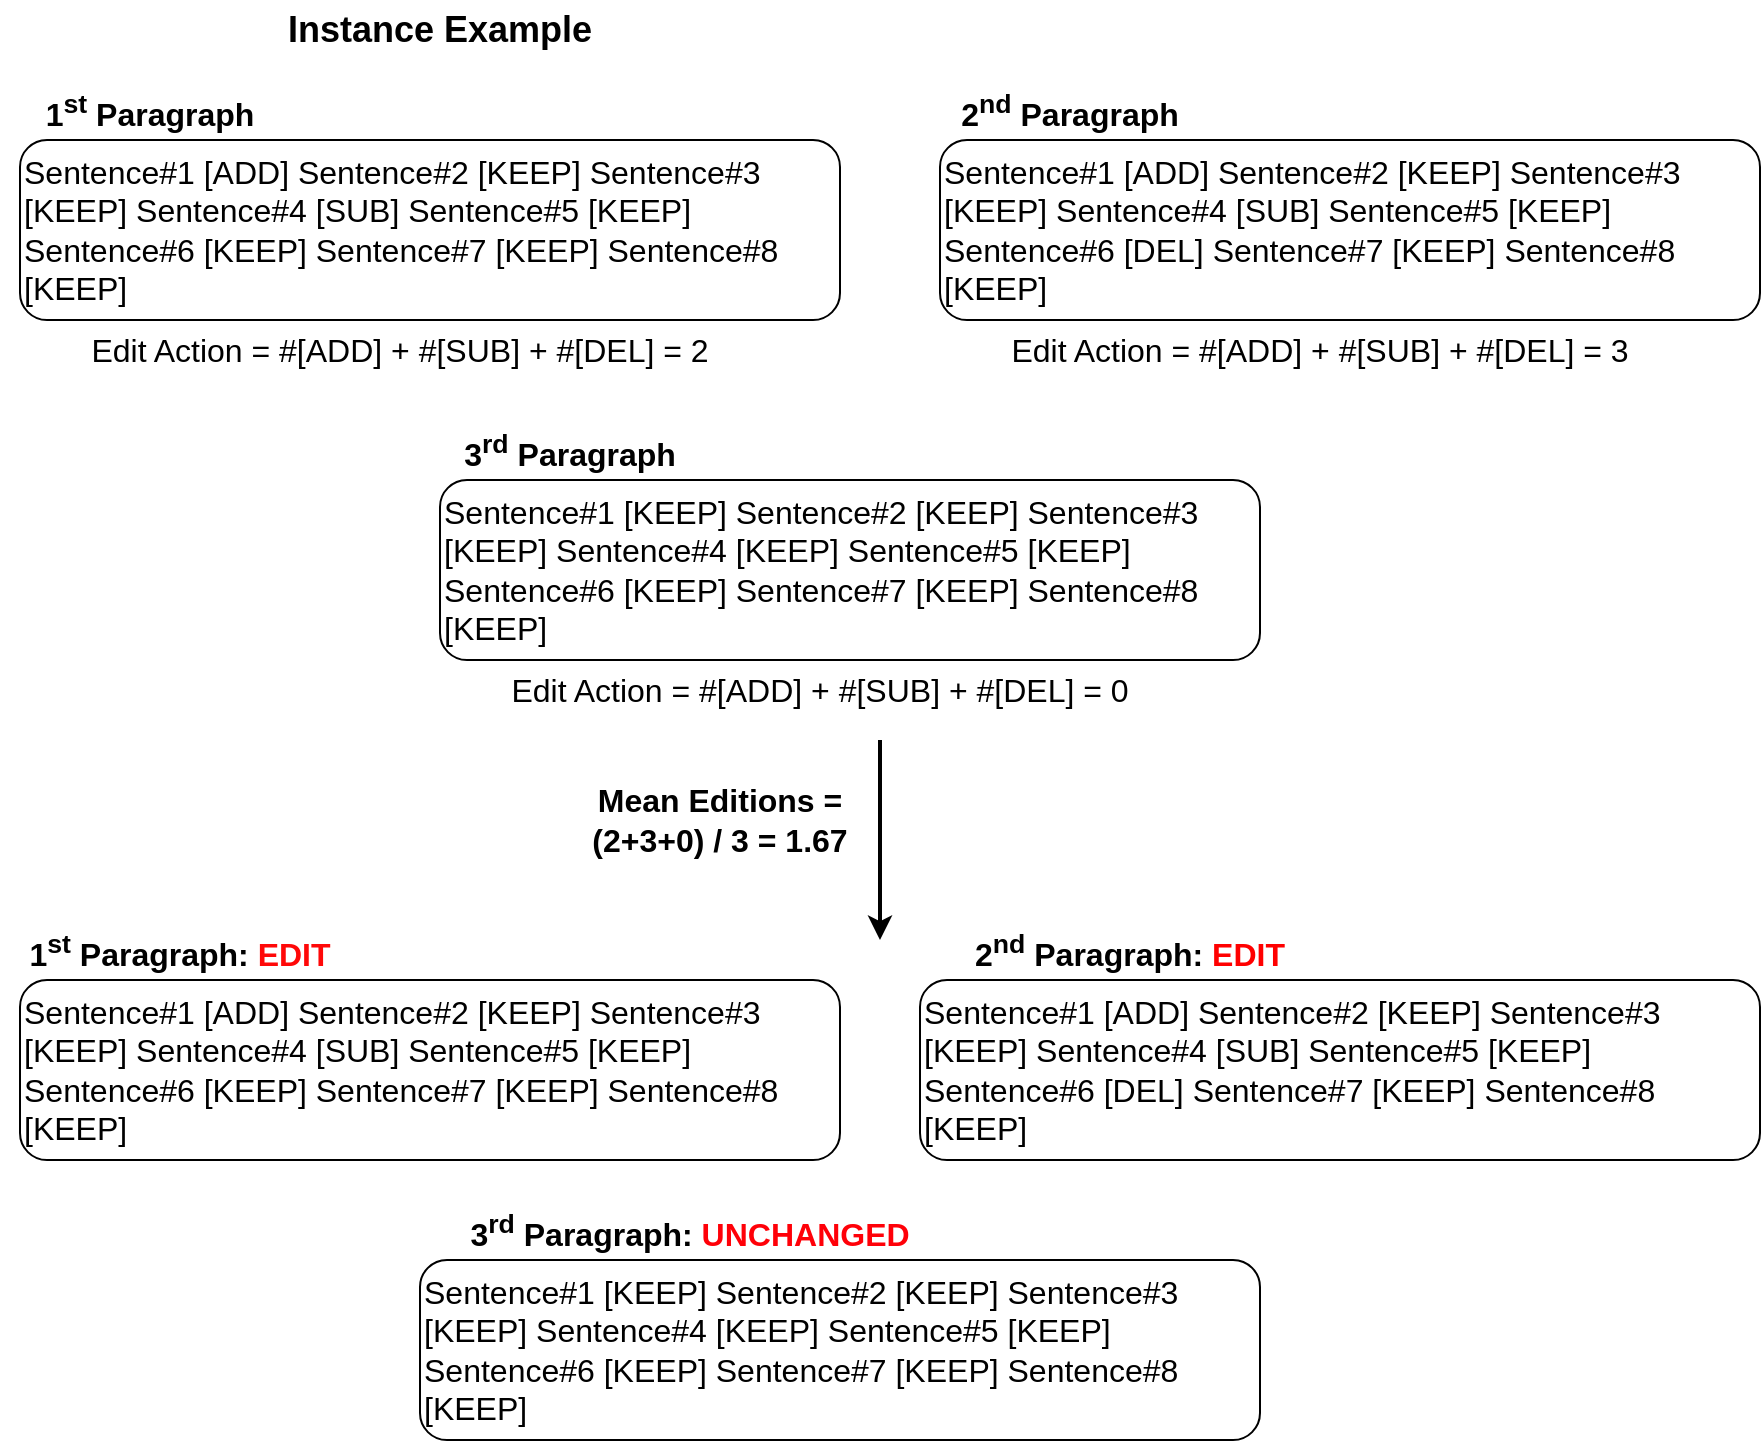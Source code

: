 <mxfile version="21.6.8" type="device">
  <diagram name="第 1 页" id="stVFPv9WS8sa22BEtzLD">
    <mxGraphModel dx="1194" dy="674" grid="1" gridSize="10" guides="1" tooltips="1" connect="1" arrows="1" fold="1" page="1" pageScale="1" pageWidth="827" pageHeight="1169" math="0" shadow="0">
      <root>
        <mxCell id="0" />
        <mxCell id="1" parent="0" />
        <mxCell id="sT1jp1uzM6etPeGNqzY1-1" value="&lt;font style=&quot;font-size: 16px;&quot;&gt;Sentence#1 [ADD] Sentence#2 [KEEP] Sentence#3 [KEEP] Sentence#4 [SUB] Sentence#5 [KEEP] Sentence#6 [KEEP] Sentence#7 [KEEP] Sentence#8 [KEEP]&lt;/font&gt;" style="rounded=1;whiteSpace=wrap;html=1;align=left;" parent="1" vertex="1">
          <mxGeometry x="170" y="190" width="410" height="90" as="geometry" />
        </mxCell>
        <mxCell id="sT1jp1uzM6etPeGNqzY1-2" value="&lt;font style=&quot;font-size: 16px;&quot;&gt;Edit Action = #[ADD] + #[SUB] + #[DEL] = 2&lt;/font&gt;" style="text;html=1;strokeColor=none;fillColor=none;align=center;verticalAlign=middle;whiteSpace=wrap;rounded=0;" parent="1" vertex="1">
          <mxGeometry x="200" y="280" width="320" height="30" as="geometry" />
        </mxCell>
        <mxCell id="sT1jp1uzM6etPeGNqzY1-3" value="&lt;font style=&quot;font-size: 16px;&quot;&gt;1&lt;sup&gt;st&lt;/sup&gt; Paragraph&lt;/font&gt;" style="text;html=1;strokeColor=none;fillColor=none;align=center;verticalAlign=middle;whiteSpace=wrap;rounded=0;fontStyle=1" parent="1" vertex="1">
          <mxGeometry x="170" y="160" width="130" height="30" as="geometry" />
        </mxCell>
        <mxCell id="sT1jp1uzM6etPeGNqzY1-4" value="&lt;font style=&quot;font-size: 18px;&quot;&gt;Instance Example&lt;/font&gt;" style="text;html=1;strokeColor=none;fillColor=none;align=center;verticalAlign=middle;whiteSpace=wrap;rounded=0;fontStyle=1" parent="1" vertex="1">
          <mxGeometry x="300" y="120" width="160" height="30" as="geometry" />
        </mxCell>
        <mxCell id="sT1jp1uzM6etPeGNqzY1-5" value="&lt;font style=&quot;font-size: 16px;&quot;&gt;Sentence#1 [ADD] Sentence#2 [KEEP] Sentence#3 [KEEP] Sentence#4 [SUB] Sentence#5 [KEEP] Sentence#6 [DEL] Sentence#7 [KEEP] Sentence#8 [KEEP]&lt;/font&gt;" style="rounded=1;whiteSpace=wrap;html=1;align=left;" parent="1" vertex="1">
          <mxGeometry x="630" y="190" width="410" height="90" as="geometry" />
        </mxCell>
        <mxCell id="sT1jp1uzM6etPeGNqzY1-6" value="&lt;font style=&quot;font-size: 16px;&quot;&gt;Edit Action = #[ADD] + #[SUB] + #[DEL] = 3&lt;/font&gt;" style="text;html=1;strokeColor=none;fillColor=none;align=center;verticalAlign=middle;whiteSpace=wrap;rounded=0;" parent="1" vertex="1">
          <mxGeometry x="660" y="280" width="320" height="30" as="geometry" />
        </mxCell>
        <mxCell id="sT1jp1uzM6etPeGNqzY1-7" value="&lt;font style=&quot;font-size: 16px;&quot;&gt;2&lt;sup&gt;nd&lt;/sup&gt; Paragraph&lt;/font&gt;" style="text;html=1;strokeColor=none;fillColor=none;align=center;verticalAlign=middle;whiteSpace=wrap;rounded=0;fontStyle=1" parent="1" vertex="1">
          <mxGeometry x="630" y="160" width="130" height="30" as="geometry" />
        </mxCell>
        <mxCell id="sT1jp1uzM6etPeGNqzY1-13" value="&lt;font style=&quot;font-size: 16px;&quot;&gt;Sentence#1 [KEEP] Sentence#2 [KEEP] Sentence#3 [KEEP] Sentence#4 [KEEP] Sentence#5 [KEEP] Sentence#6 [KEEP] Sentence#7 [KEEP] Sentence#8 [KEEP]&lt;/font&gt;" style="rounded=1;whiteSpace=wrap;html=1;align=left;" parent="1" vertex="1">
          <mxGeometry x="380" y="360" width="410" height="90" as="geometry" />
        </mxCell>
        <mxCell id="sT1jp1uzM6etPeGNqzY1-14" value="&lt;font style=&quot;font-size: 16px;&quot;&gt;Edit Action = #[ADD] + #[SUB] + #[DEL] = 0&lt;/font&gt;" style="text;html=1;strokeColor=none;fillColor=none;align=center;verticalAlign=middle;whiteSpace=wrap;rounded=0;" parent="1" vertex="1">
          <mxGeometry x="410" y="450" width="320" height="30" as="geometry" />
        </mxCell>
        <mxCell id="sT1jp1uzM6etPeGNqzY1-15" value="&lt;font style=&quot;font-size: 16px;&quot;&gt;3&lt;sup&gt;rd&lt;/sup&gt; Paragraph&lt;/font&gt;" style="text;html=1;strokeColor=none;fillColor=none;align=center;verticalAlign=middle;whiteSpace=wrap;rounded=0;fontStyle=1" parent="1" vertex="1">
          <mxGeometry x="380" y="330" width="130" height="30" as="geometry" />
        </mxCell>
        <mxCell id="sT1jp1uzM6etPeGNqzY1-17" value="&lt;font style=&quot;font-size: 16px;&quot;&gt;Mean Editions = &lt;br&gt;(2+3+0) / 3 = 1.67&lt;/font&gt;" style="text;html=1;strokeColor=none;fillColor=none;align=center;verticalAlign=middle;whiteSpace=wrap;rounded=0;fontStyle=1" parent="1" vertex="1">
          <mxGeometry x="420" y="520" width="200" height="20" as="geometry" />
        </mxCell>
        <mxCell id="sT1jp1uzM6etPeGNqzY1-18" value="&lt;font style=&quot;font-size: 16px;&quot;&gt;Sentence#1 [ADD] Sentence#2 [KEEP] Sentence#3 [KEEP] Sentence#4 [SUB] Sentence#5 [KEEP] Sentence#6 [KEEP] Sentence#7 [KEEP] Sentence#8 [KEEP]&lt;/font&gt;" style="rounded=1;whiteSpace=wrap;html=1;align=left;" parent="1" vertex="1">
          <mxGeometry x="170" y="610" width="410" height="90" as="geometry" />
        </mxCell>
        <mxCell id="sT1jp1uzM6etPeGNqzY1-19" value="&lt;font style=&quot;font-size: 16px;&quot;&gt;1&lt;sup&gt;st&lt;/sup&gt; Paragraph: &lt;font style=&quot;font-size: 16px;&quot; color=&quot;#ff0808&quot;&gt;EDIT&lt;/font&gt;&lt;/font&gt;" style="text;html=1;strokeColor=none;fillColor=none;align=center;verticalAlign=middle;whiteSpace=wrap;rounded=0;fontStyle=1" parent="1" vertex="1">
          <mxGeometry x="160" y="580" width="180" height="30" as="geometry" />
        </mxCell>
        <mxCell id="sT1jp1uzM6etPeGNqzY1-20" value="&lt;font style=&quot;font-size: 16px;&quot;&gt;Sentence#1 [ADD] Sentence#2 [KEEP] Sentence#3 [KEEP] Sentence#4 [SUB] Sentence#5 [KEEP] Sentence#6 [DEL] Sentence#7 [KEEP] Sentence#8 [KEEP]&lt;/font&gt;" style="rounded=1;whiteSpace=wrap;html=1;align=left;" parent="1" vertex="1">
          <mxGeometry x="620" y="610" width="420" height="90" as="geometry" />
        </mxCell>
        <mxCell id="sT1jp1uzM6etPeGNqzY1-21" value="&lt;font style=&quot;font-size: 16px;&quot;&gt;2&lt;sup&gt;nd&lt;/sup&gt; Paragraph: &lt;font style=&quot;font-size: 16px;&quot; color=&quot;#ff0000&quot;&gt;EDIT&lt;/font&gt;&lt;/font&gt;" style="text;html=1;strokeColor=none;fillColor=none;align=center;verticalAlign=middle;whiteSpace=wrap;rounded=0;fontStyle=1" parent="1" vertex="1">
          <mxGeometry x="630" y="580" width="190" height="30" as="geometry" />
        </mxCell>
        <mxCell id="sT1jp1uzM6etPeGNqzY1-22" value="&lt;font style=&quot;font-size: 16px;&quot;&gt;Sentence#1 [KEEP] Sentence#2 [KEEP] Sentence#3 [KEEP] Sentence#4 [KEEP] Sentence#5 [KEEP] Sentence#6 [KEEP] Sentence#7 [KEEP] Sentence#8 [KEEP]&lt;/font&gt;" style="rounded=1;whiteSpace=wrap;html=1;align=left;" parent="1" vertex="1">
          <mxGeometry x="370" y="750" width="420" height="90" as="geometry" />
        </mxCell>
        <mxCell id="sT1jp1uzM6etPeGNqzY1-23" value="&lt;font style=&quot;font-size: 16px;&quot;&gt;3&lt;sup&gt;rd&lt;/sup&gt; Paragraph: &lt;font style=&quot;font-size: 16px;&quot; color=&quot;#ff0008&quot;&gt;UNCHANGED&lt;/font&gt;&lt;/font&gt;" style="text;html=1;strokeColor=none;fillColor=none;align=center;verticalAlign=middle;whiteSpace=wrap;rounded=0;fontStyle=1" parent="1" vertex="1">
          <mxGeometry x="370" y="720" width="270" height="30" as="geometry" />
        </mxCell>
        <mxCell id="vfXSfpl_AweCN3PmmmPM-1" value="" style="endArrow=classic;html=1;rounded=0;fontStyle=1;strokeWidth=2;" parent="1" edge="1">
          <mxGeometry width="50" height="50" relative="1" as="geometry">
            <mxPoint x="600" y="490" as="sourcePoint" />
            <mxPoint x="600" y="590" as="targetPoint" />
          </mxGeometry>
        </mxCell>
      </root>
    </mxGraphModel>
  </diagram>
</mxfile>
